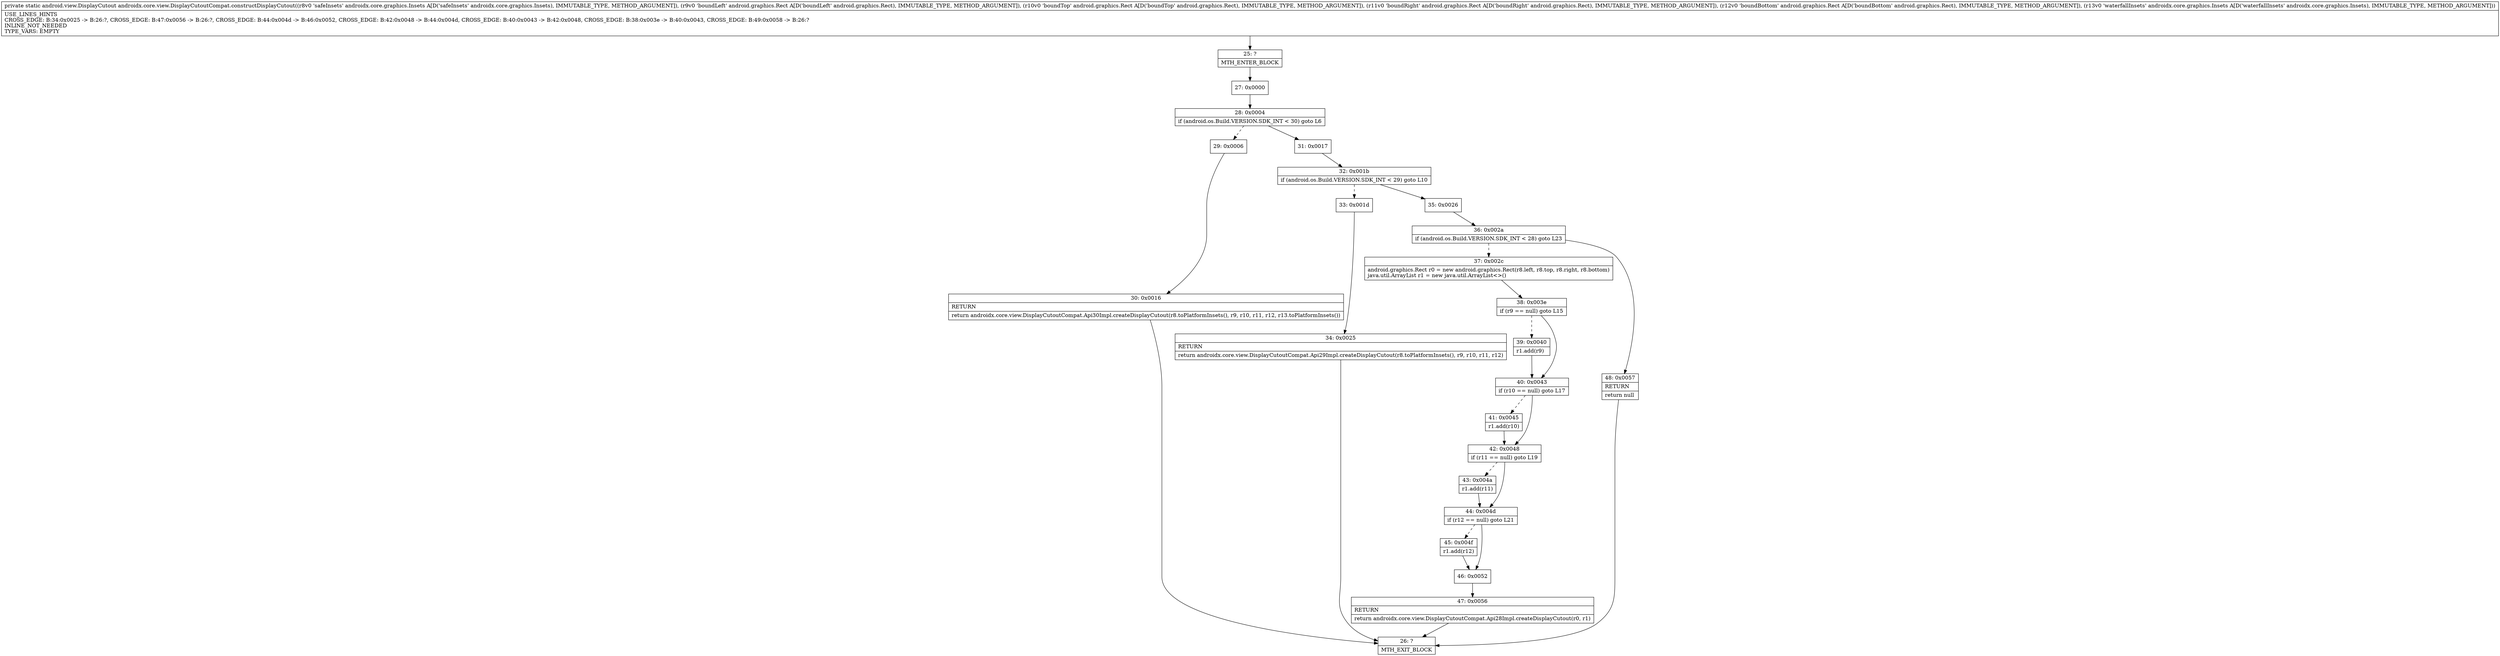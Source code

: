 digraph "CFG forandroidx.core.view.DisplayCutoutCompat.constructDisplayCutout(Landroidx\/core\/graphics\/Insets;Landroid\/graphics\/Rect;Landroid\/graphics\/Rect;Landroid\/graphics\/Rect;Landroid\/graphics\/Rect;Landroidx\/core\/graphics\/Insets;)Landroid\/view\/DisplayCutout;" {
Node_25 [shape=record,label="{25\:\ ?|MTH_ENTER_BLOCK\l}"];
Node_27 [shape=record,label="{27\:\ 0x0000}"];
Node_28 [shape=record,label="{28\:\ 0x0004|if (android.os.Build.VERSION.SDK_INT \< 30) goto L6\l}"];
Node_29 [shape=record,label="{29\:\ 0x0006}"];
Node_30 [shape=record,label="{30\:\ 0x0016|RETURN\l|return androidx.core.view.DisplayCutoutCompat.Api30Impl.createDisplayCutout(r8.toPlatformInsets(), r9, r10, r11, r12, r13.toPlatformInsets())\l}"];
Node_26 [shape=record,label="{26\:\ ?|MTH_EXIT_BLOCK\l}"];
Node_31 [shape=record,label="{31\:\ 0x0017}"];
Node_32 [shape=record,label="{32\:\ 0x001b|if (android.os.Build.VERSION.SDK_INT \< 29) goto L10\l}"];
Node_33 [shape=record,label="{33\:\ 0x001d}"];
Node_34 [shape=record,label="{34\:\ 0x0025|RETURN\l|return androidx.core.view.DisplayCutoutCompat.Api29Impl.createDisplayCutout(r8.toPlatformInsets(), r9, r10, r11, r12)\l}"];
Node_35 [shape=record,label="{35\:\ 0x0026}"];
Node_36 [shape=record,label="{36\:\ 0x002a|if (android.os.Build.VERSION.SDK_INT \< 28) goto L23\l}"];
Node_37 [shape=record,label="{37\:\ 0x002c|android.graphics.Rect r0 = new android.graphics.Rect(r8.left, r8.top, r8.right, r8.bottom)\ljava.util.ArrayList r1 = new java.util.ArrayList\<\>()\l}"];
Node_38 [shape=record,label="{38\:\ 0x003e|if (r9 == null) goto L15\l}"];
Node_39 [shape=record,label="{39\:\ 0x0040|r1.add(r9)\l}"];
Node_40 [shape=record,label="{40\:\ 0x0043|if (r10 == null) goto L17\l}"];
Node_41 [shape=record,label="{41\:\ 0x0045|r1.add(r10)\l}"];
Node_42 [shape=record,label="{42\:\ 0x0048|if (r11 == null) goto L19\l}"];
Node_43 [shape=record,label="{43\:\ 0x004a|r1.add(r11)\l}"];
Node_44 [shape=record,label="{44\:\ 0x004d|if (r12 == null) goto L21\l}"];
Node_45 [shape=record,label="{45\:\ 0x004f|r1.add(r12)\l}"];
Node_46 [shape=record,label="{46\:\ 0x0052}"];
Node_47 [shape=record,label="{47\:\ 0x0056|RETURN\l|return androidx.core.view.DisplayCutoutCompat.Api28Impl.createDisplayCutout(r0, r1)\l}"];
Node_48 [shape=record,label="{48\:\ 0x0057|RETURN\l|return null\l}"];
MethodNode[shape=record,label="{private static android.view.DisplayCutout androidx.core.view.DisplayCutoutCompat.constructDisplayCutout((r8v0 'safeInsets' androidx.core.graphics.Insets A[D('safeInsets' androidx.core.graphics.Insets), IMMUTABLE_TYPE, METHOD_ARGUMENT]), (r9v0 'boundLeft' android.graphics.Rect A[D('boundLeft' android.graphics.Rect), IMMUTABLE_TYPE, METHOD_ARGUMENT]), (r10v0 'boundTop' android.graphics.Rect A[D('boundTop' android.graphics.Rect), IMMUTABLE_TYPE, METHOD_ARGUMENT]), (r11v0 'boundRight' android.graphics.Rect A[D('boundRight' android.graphics.Rect), IMMUTABLE_TYPE, METHOD_ARGUMENT]), (r12v0 'boundBottom' android.graphics.Rect A[D('boundBottom' android.graphics.Rect), IMMUTABLE_TYPE, METHOD_ARGUMENT]), (r13v0 'waterfallInsets' androidx.core.graphics.Insets A[D('waterfallInsets' androidx.core.graphics.Insets), IMMUTABLE_TYPE, METHOD_ARGUMENT]))  | USE_LINES_HINTS\lCROSS_EDGE: B:34:0x0025 \-\> B:26:?, CROSS_EDGE: B:47:0x0056 \-\> B:26:?, CROSS_EDGE: B:44:0x004d \-\> B:46:0x0052, CROSS_EDGE: B:42:0x0048 \-\> B:44:0x004d, CROSS_EDGE: B:40:0x0043 \-\> B:42:0x0048, CROSS_EDGE: B:38:0x003e \-\> B:40:0x0043, CROSS_EDGE: B:49:0x0058 \-\> B:26:?\lINLINE_NOT_NEEDED\lTYPE_VARS: EMPTY\l}"];
MethodNode -> Node_25;Node_25 -> Node_27;
Node_27 -> Node_28;
Node_28 -> Node_29[style=dashed];
Node_28 -> Node_31;
Node_29 -> Node_30;
Node_30 -> Node_26;
Node_31 -> Node_32;
Node_32 -> Node_33[style=dashed];
Node_32 -> Node_35;
Node_33 -> Node_34;
Node_34 -> Node_26;
Node_35 -> Node_36;
Node_36 -> Node_37[style=dashed];
Node_36 -> Node_48;
Node_37 -> Node_38;
Node_38 -> Node_39[style=dashed];
Node_38 -> Node_40;
Node_39 -> Node_40;
Node_40 -> Node_41[style=dashed];
Node_40 -> Node_42;
Node_41 -> Node_42;
Node_42 -> Node_43[style=dashed];
Node_42 -> Node_44;
Node_43 -> Node_44;
Node_44 -> Node_45[style=dashed];
Node_44 -> Node_46;
Node_45 -> Node_46;
Node_46 -> Node_47;
Node_47 -> Node_26;
Node_48 -> Node_26;
}

